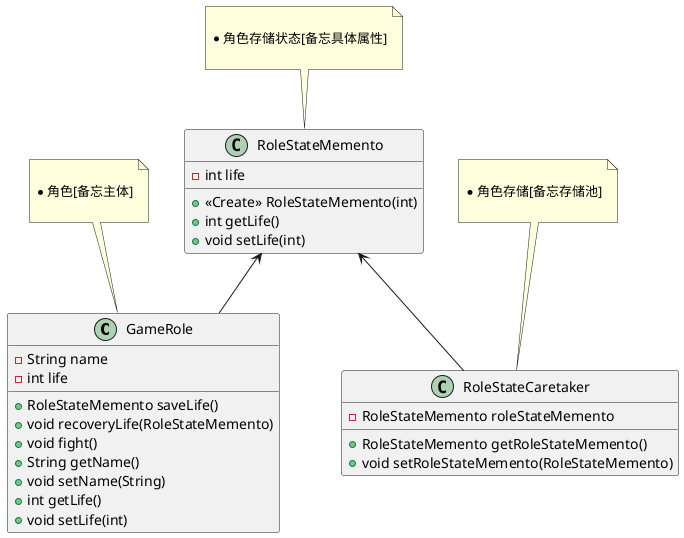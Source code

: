 @startuml
class GameRole {
- String name
- int life
+ RoleStateMemento saveLife()
+ void recoveryLife(RoleStateMemento)
+ void fight()
+ String getName()
+ void setName(String)
+ int getLife()
+ void setLife(int)
}
note top of GameRole

 * 角色[备忘主体]

end note
class RoleStateMemento {
- int life
+ <<Create>> RoleStateMemento(int)
+ int getLife()
+ void setLife(int)
}
note top of RoleStateMemento

 * 角色存储状态[备忘具体属性]
 
end note

class RoleStateCaretaker {
- RoleStateMemento roleStateMemento
+ RoleStateMemento getRoleStateMemento()
+ void setRoleStateMemento(RoleStateMemento)
}
note top of RoleStateCaretaker

 * 角色存储[备忘存储池]

end note
RoleStateMemento <-- GameRole
RoleStateMemento <-- RoleStateCaretaker
@enduml